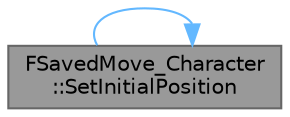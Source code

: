 digraph "FSavedMove_Character::SetInitialPosition"
{
 // INTERACTIVE_SVG=YES
 // LATEX_PDF_SIZE
  bgcolor="transparent";
  edge [fontname=Helvetica,fontsize=10,labelfontname=Helvetica,labelfontsize=10];
  node [fontname=Helvetica,fontsize=10,shape=box,height=0.2,width=0.4];
  rankdir="LR";
  Node1 [id="Node000001",label="FSavedMove_Character\l::SetInitialPosition",height=0.2,width=0.4,color="gray40", fillcolor="grey60", style="filled", fontcolor="black",tooltip="Set the properties describing the position, etc."];
  Node1 -> Node1 [id="edge1_Node000001_Node000001",color="steelblue1",style="solid",tooltip=" "];
}
